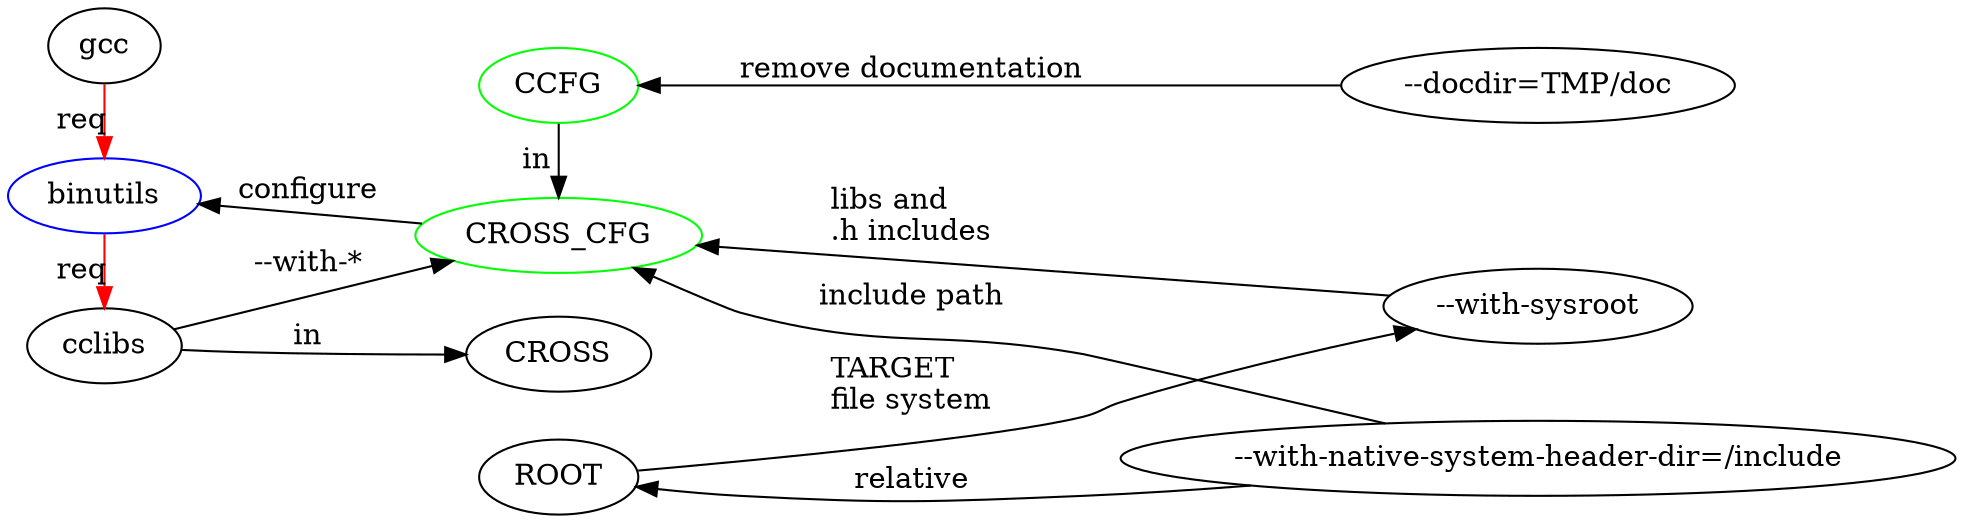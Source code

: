 digraph {
rankdir=LR;
binutils [color=blue];
{rank=same; gcc -> binutils -> cclibs [label=req,color=red];}
CROSS_CFG -> binutils [label=configure];
cclibs -> CROSS_CFG [label="--with-*"];
cclibs -> CROSS [label=in];
ROOT -> ssrt [label="TARGET\lfile system"]; 
ssrt -> CROSS_CFG [label="libs and\l.h includes"];
{ rank=same;
incl [label="--with-native-system-header-dir=/include"];
ssrt [label="--with-sysroot"];
doc [label="--docdir=TMP/doc"];
}
doc -> CCFG [label="remove documentation"];
incl -> CROSS_CFG [label="include path"];
CROSS_CFG [color=green];
incl -> ROOT [label=relative];
{rank=same; ssrt; incl;}
{rank=same;
CCFG [color=green];
CCFG -> CROSS_CFG [label=in];
ROOT; CROSS;
}
}
